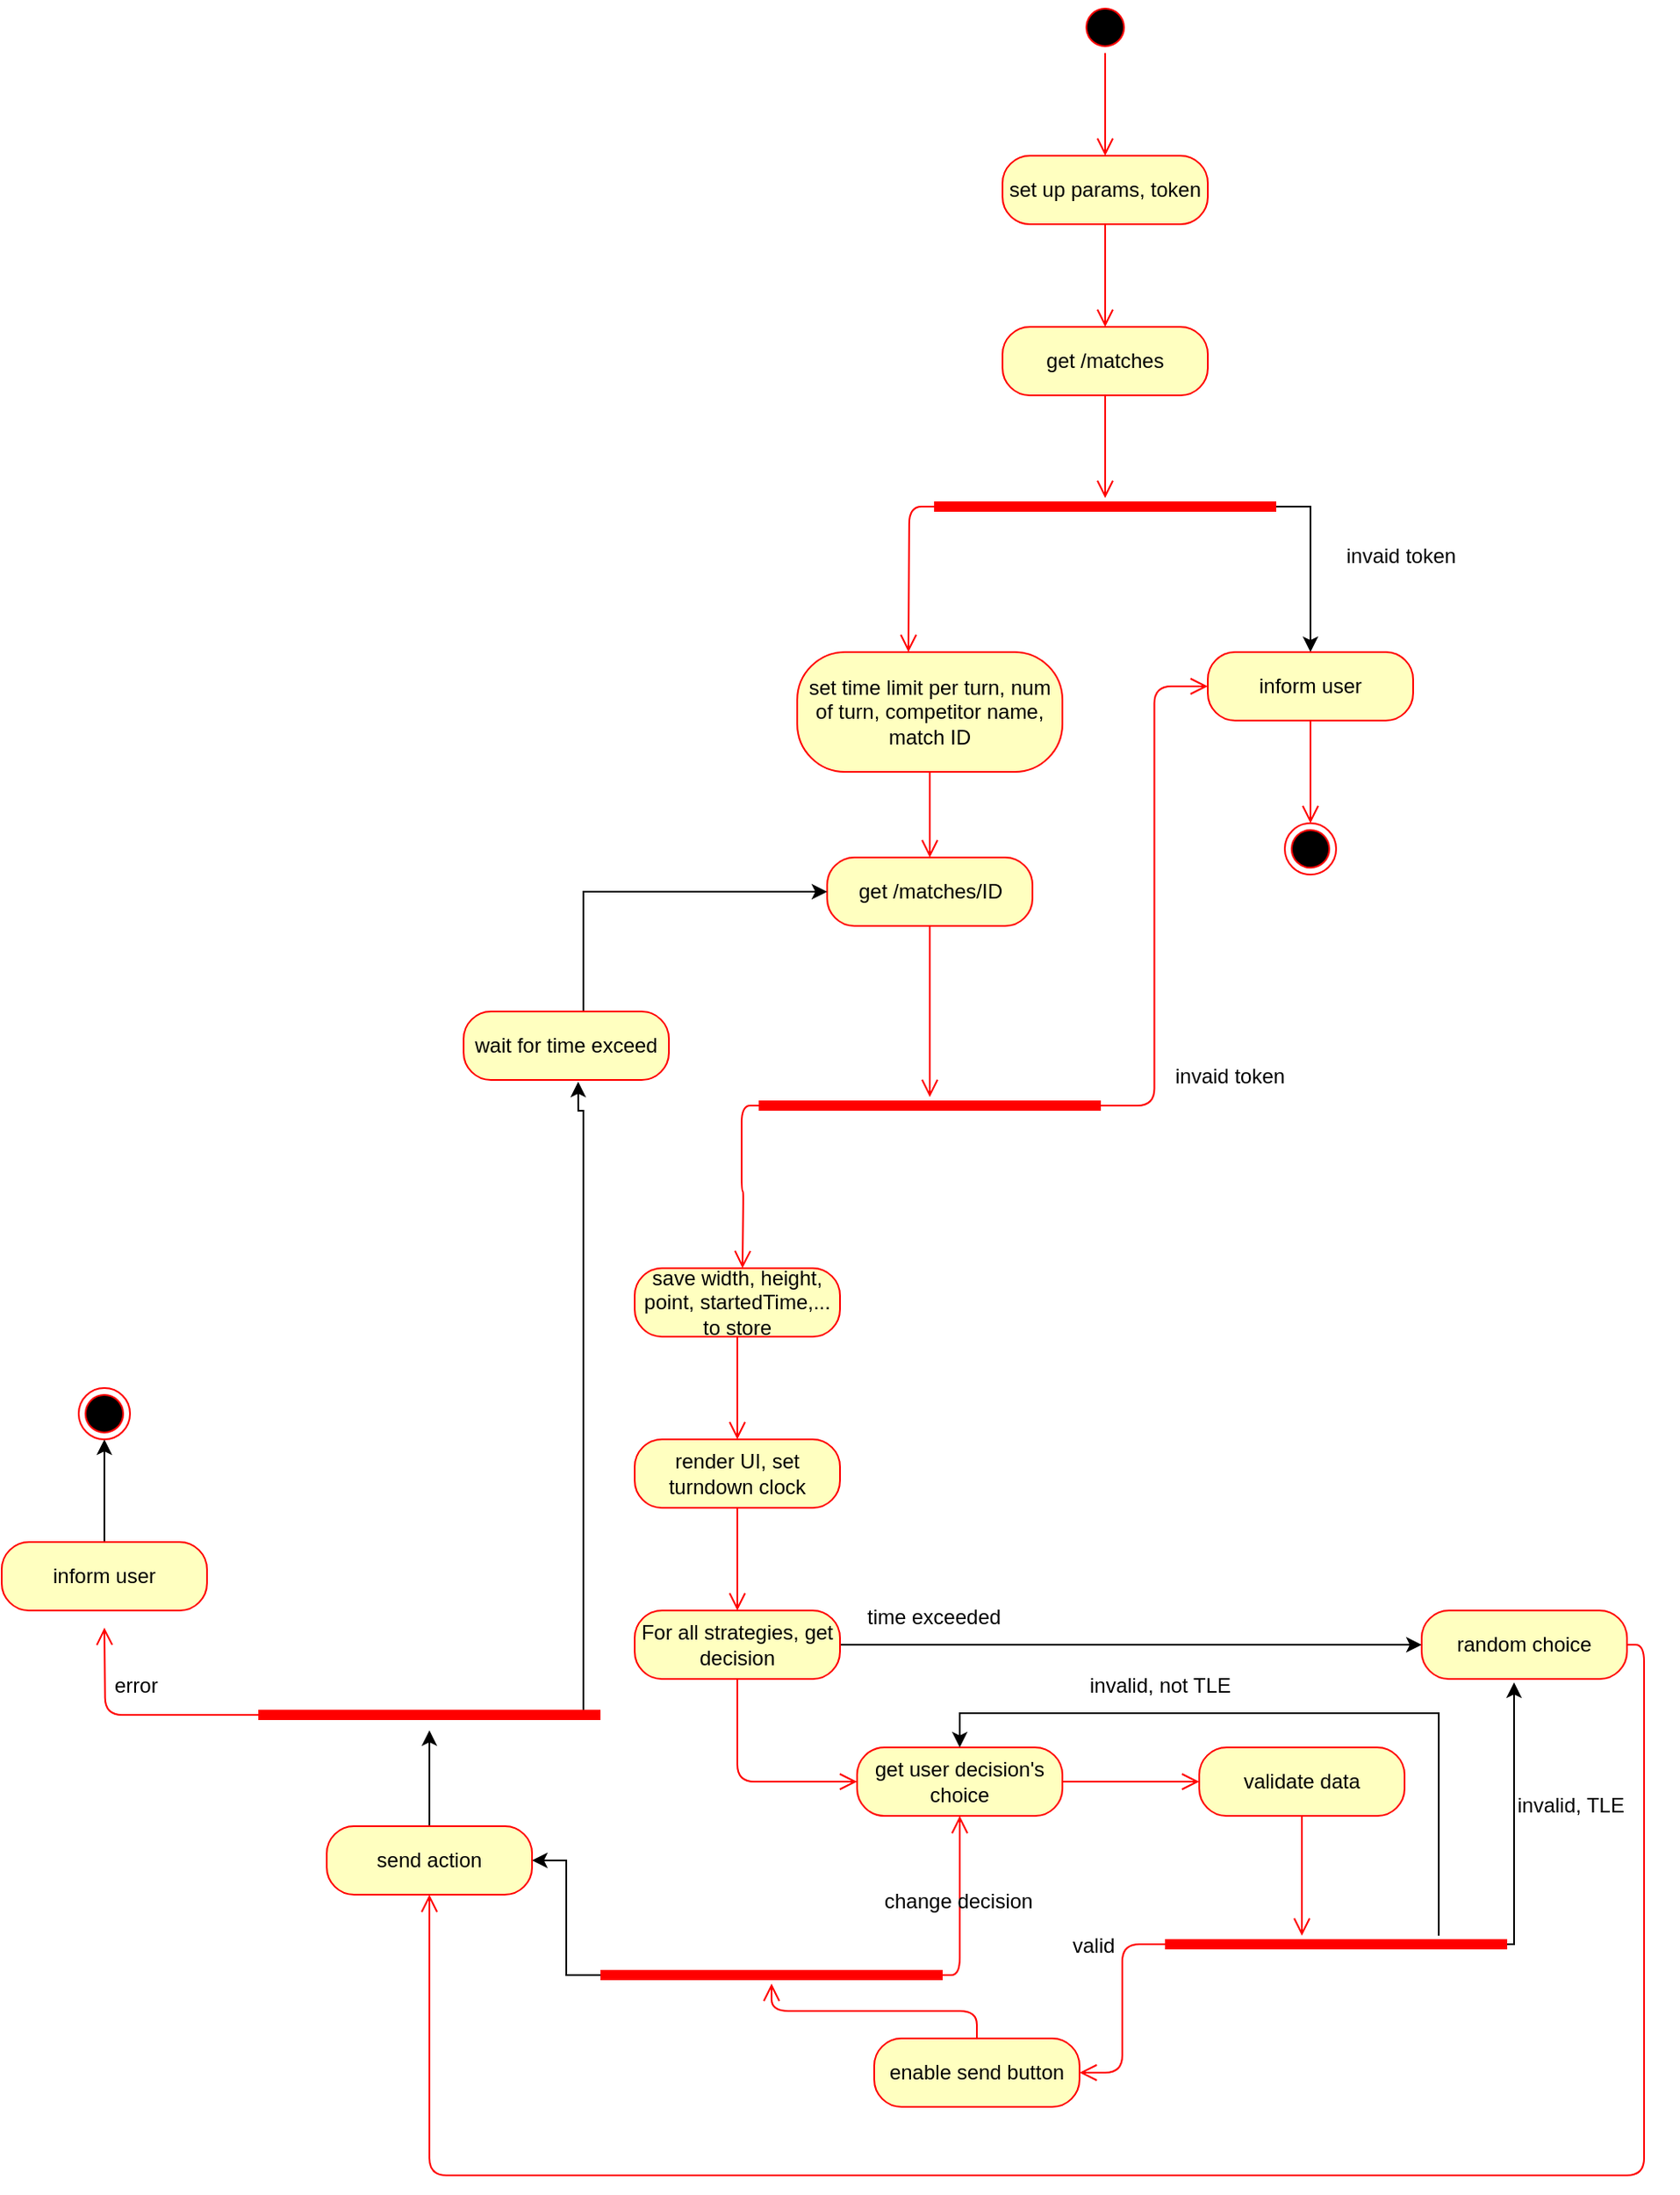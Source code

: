<mxfile version="13.9.8" type="device"><diagram id="Lah3YSah-Pk5quKyP_JM" name="Page-1"><mxGraphModel dx="1718" dy="402" grid="1" gridSize="10" guides="1" tooltips="1" connect="1" arrows="1" fold="1" page="1" pageScale="1" pageWidth="850" pageHeight="1100" math="0" shadow="0"><root><mxCell id="0"/><mxCell id="1" parent="0"/><mxCell id="JR3koRNZtmwjBDcbjt8R-2" value="" style="ellipse;html=1;shape=startState;fillColor=#000000;strokeColor=#ff0000;" vertex="1" parent="1"><mxGeometry x="110" y="10" width="30" height="30" as="geometry"/></mxCell><mxCell id="JR3koRNZtmwjBDcbjt8R-3" value="" style="edgeStyle=orthogonalEdgeStyle;html=1;verticalAlign=bottom;endArrow=open;endSize=8;strokeColor=#ff0000;" edge="1" source="JR3koRNZtmwjBDcbjt8R-2" parent="1"><mxGeometry relative="1" as="geometry"><mxPoint x="125" y="100" as="targetPoint"/></mxGeometry></mxCell><mxCell id="JR3koRNZtmwjBDcbjt8R-4" value="set up params, token" style="rounded=1;whiteSpace=wrap;html=1;arcSize=40;fontColor=#000000;fillColor=#ffffc0;strokeColor=#ff0000;" vertex="1" parent="1"><mxGeometry x="65" y="100" width="120" height="40" as="geometry"/></mxCell><mxCell id="JR3koRNZtmwjBDcbjt8R-5" value="" style="edgeStyle=orthogonalEdgeStyle;html=1;verticalAlign=bottom;endArrow=open;endSize=8;strokeColor=#ff0000;" edge="1" source="JR3koRNZtmwjBDcbjt8R-4" parent="1"><mxGeometry relative="1" as="geometry"><mxPoint x="125" y="200" as="targetPoint"/></mxGeometry></mxCell><mxCell id="JR3koRNZtmwjBDcbjt8R-7" value="get /matches" style="rounded=1;whiteSpace=wrap;html=1;arcSize=40;fontColor=#000000;fillColor=#ffffc0;strokeColor=#ff0000;" vertex="1" parent="1"><mxGeometry x="65" y="200" width="120" height="40" as="geometry"/></mxCell><mxCell id="JR3koRNZtmwjBDcbjt8R-8" value="" style="edgeStyle=orthogonalEdgeStyle;html=1;verticalAlign=bottom;endArrow=open;endSize=8;strokeColor=#ff0000;" edge="1" source="JR3koRNZtmwjBDcbjt8R-7" parent="1"><mxGeometry relative="1" as="geometry"><mxPoint x="125" y="300" as="targetPoint"/></mxGeometry></mxCell><mxCell id="JR3koRNZtmwjBDcbjt8R-15" style="edgeStyle=orthogonalEdgeStyle;rounded=0;orthogonalLoop=1;jettySize=auto;html=1;exitX=1;exitY=0.5;exitDx=0;exitDy=0;exitPerimeter=0;" edge="1" parent="1" source="JR3koRNZtmwjBDcbjt8R-9" target="JR3koRNZtmwjBDcbjt8R-13"><mxGeometry relative="1" as="geometry"/></mxCell><mxCell id="JR3koRNZtmwjBDcbjt8R-9" value="" style="shape=line;html=1;strokeWidth=6;strokeColor=#ff0000;" vertex="1" parent="1"><mxGeometry x="25" y="300" width="200" height="10" as="geometry"/></mxCell><mxCell id="JR3koRNZtmwjBDcbjt8R-10" value="" style="edgeStyle=orthogonalEdgeStyle;html=1;verticalAlign=bottom;endArrow=open;endSize=8;strokeColor=#ff0000;exitX=0;exitY=0.5;exitDx=0;exitDy=0;exitPerimeter=0;" edge="1" source="JR3koRNZtmwjBDcbjt8R-9" parent="1"><mxGeometry relative="1" as="geometry"><mxPoint x="10" y="390" as="targetPoint"/></mxGeometry></mxCell><mxCell id="JR3koRNZtmwjBDcbjt8R-11" value="set time limit per turn, num of turn, competitor name, match ID" style="rounded=1;whiteSpace=wrap;html=1;arcSize=40;fontColor=#000000;fillColor=#ffffc0;strokeColor=#ff0000;" vertex="1" parent="1"><mxGeometry x="-55" y="390" width="155" height="70" as="geometry"/></mxCell><mxCell id="JR3koRNZtmwjBDcbjt8R-12" value="" style="edgeStyle=orthogonalEdgeStyle;html=1;verticalAlign=bottom;endArrow=open;endSize=8;strokeColor=#ff0000;entryX=0.5;entryY=0;entryDx=0;entryDy=0;" edge="1" source="JR3koRNZtmwjBDcbjt8R-11" parent="1" target="JR3koRNZtmwjBDcbjt8R-18"><mxGeometry relative="1" as="geometry"><mxPoint x="5" y="490" as="targetPoint"/></mxGeometry></mxCell><mxCell id="JR3koRNZtmwjBDcbjt8R-13" value="inform user" style="rounded=1;whiteSpace=wrap;html=1;arcSize=40;fontColor=#000000;fillColor=#ffffc0;strokeColor=#ff0000;" vertex="1" parent="1"><mxGeometry x="185" y="390" width="120" height="40" as="geometry"/></mxCell><mxCell id="JR3koRNZtmwjBDcbjt8R-14" value="" style="edgeStyle=orthogonalEdgeStyle;html=1;verticalAlign=bottom;endArrow=open;endSize=8;strokeColor=#ff0000;" edge="1" source="JR3koRNZtmwjBDcbjt8R-13" parent="1"><mxGeometry relative="1" as="geometry"><mxPoint x="245" y="490" as="targetPoint"/></mxGeometry></mxCell><mxCell id="JR3koRNZtmwjBDcbjt8R-16" value="invaid token" style="text;strokeColor=none;fillColor=none;align=left;verticalAlign=top;spacingLeft=4;spacingRight=4;overflow=hidden;rotatable=0;points=[[0,0.5],[1,0.5]];portConstraint=eastwest;" vertex="1" parent="1"><mxGeometry x="260" y="320" width="100" height="26" as="geometry"/></mxCell><mxCell id="JR3koRNZtmwjBDcbjt8R-17" value="" style="ellipse;html=1;shape=endState;fillColor=#000000;strokeColor=#ff0000;" vertex="1" parent="1"><mxGeometry x="230" y="490" width="30" height="30" as="geometry"/></mxCell><mxCell id="JR3koRNZtmwjBDcbjt8R-18" value="get /matches/ID" style="rounded=1;whiteSpace=wrap;html=1;arcSize=40;fontColor=#000000;fillColor=#ffffc0;strokeColor=#ff0000;" vertex="1" parent="1"><mxGeometry x="-37.5" y="510" width="120" height="40" as="geometry"/></mxCell><mxCell id="JR3koRNZtmwjBDcbjt8R-19" value="" style="edgeStyle=orthogonalEdgeStyle;html=1;verticalAlign=bottom;endArrow=open;endSize=8;strokeColor=#ff0000;" edge="1" source="JR3koRNZtmwjBDcbjt8R-18" parent="1" target="JR3koRNZtmwjBDcbjt8R-20"><mxGeometry relative="1" as="geometry"><mxPoint x="20" y="630" as="targetPoint"/></mxGeometry></mxCell><mxCell id="JR3koRNZtmwjBDcbjt8R-20" value="" style="shape=line;html=1;strokeWidth=6;strokeColor=#ff0000;" vertex="1" parent="1"><mxGeometry x="-77.5" y="650" width="200" height="10" as="geometry"/></mxCell><mxCell id="JR3koRNZtmwjBDcbjt8R-21" value="" style="edgeStyle=orthogonalEdgeStyle;html=1;verticalAlign=bottom;endArrow=open;endSize=8;strokeColor=#ff0000;exitX=0;exitY=0.5;exitDx=0;exitDy=0;exitPerimeter=0;" edge="1" source="JR3koRNZtmwjBDcbjt8R-20" parent="1"><mxGeometry relative="1" as="geometry"><mxPoint x="-87" y="750" as="targetPoint"/></mxGeometry></mxCell><mxCell id="JR3koRNZtmwjBDcbjt8R-22" value="" style="edgeStyle=orthogonalEdgeStyle;html=1;verticalAlign=bottom;endArrow=open;endSize=8;strokeColor=#ff0000;exitX=1;exitY=0.5;exitDx=0;exitDy=0;exitPerimeter=0;entryX=0;entryY=0.5;entryDx=0;entryDy=0;" edge="1" parent="1" source="JR3koRNZtmwjBDcbjt8R-20" target="JR3koRNZtmwjBDcbjt8R-13"><mxGeometry relative="1" as="geometry"><mxPoint x="160" y="450" as="targetPoint"/><mxPoint x="32.5" y="670" as="sourcePoint"/></mxGeometry></mxCell><mxCell id="JR3koRNZtmwjBDcbjt8R-23" value="invaid token" style="text;strokeColor=none;fillColor=none;align=left;verticalAlign=top;spacingLeft=4;spacingRight=4;overflow=hidden;rotatable=0;points=[[0,0.5],[1,0.5]];portConstraint=eastwest;" vertex="1" parent="1"><mxGeometry x="160" y="624" width="100" height="26" as="geometry"/></mxCell><mxCell id="JR3koRNZtmwjBDcbjt8R-24" value="save width, height, point, startedTime,... to store" style="rounded=1;whiteSpace=wrap;html=1;arcSize=40;fontColor=#000000;fillColor=#ffffc0;strokeColor=#ff0000;" vertex="1" parent="1"><mxGeometry x="-150" y="750" width="120" height="40" as="geometry"/></mxCell><mxCell id="JR3koRNZtmwjBDcbjt8R-25" value="" style="edgeStyle=orthogonalEdgeStyle;html=1;verticalAlign=bottom;endArrow=open;endSize=8;strokeColor=#ff0000;" edge="1" source="JR3koRNZtmwjBDcbjt8R-24" parent="1"><mxGeometry relative="1" as="geometry"><mxPoint x="-90" y="850" as="targetPoint"/></mxGeometry></mxCell><mxCell id="JR3koRNZtmwjBDcbjt8R-26" value="render UI, set turndown clock" style="rounded=1;whiteSpace=wrap;html=1;arcSize=40;fontColor=#000000;fillColor=#ffffc0;strokeColor=#ff0000;" vertex="1" parent="1"><mxGeometry x="-150" y="850" width="120" height="40" as="geometry"/></mxCell><mxCell id="JR3koRNZtmwjBDcbjt8R-27" value="" style="edgeStyle=orthogonalEdgeStyle;html=1;verticalAlign=bottom;endArrow=open;endSize=8;strokeColor=#ff0000;" edge="1" source="JR3koRNZtmwjBDcbjt8R-26" parent="1"><mxGeometry relative="1" as="geometry"><mxPoint x="-90" y="950" as="targetPoint"/></mxGeometry></mxCell><mxCell id="JR3koRNZtmwjBDcbjt8R-44" style="edgeStyle=orthogonalEdgeStyle;rounded=0;orthogonalLoop=1;jettySize=auto;html=1;" edge="1" parent="1" source="JR3koRNZtmwjBDcbjt8R-28" target="JR3koRNZtmwjBDcbjt8R-42"><mxGeometry relative="1" as="geometry"/></mxCell><mxCell id="JR3koRNZtmwjBDcbjt8R-28" value="For all strategies, get decision" style="rounded=1;whiteSpace=wrap;html=1;arcSize=40;fontColor=#000000;fillColor=#ffffc0;strokeColor=#ff0000;" vertex="1" parent="1"><mxGeometry x="-150" y="950" width="120" height="40" as="geometry"/></mxCell><mxCell id="JR3koRNZtmwjBDcbjt8R-29" value="" style="edgeStyle=orthogonalEdgeStyle;html=1;verticalAlign=bottom;endArrow=open;endSize=8;strokeColor=#ff0000;entryX=0;entryY=0.5;entryDx=0;entryDy=0;" edge="1" source="JR3koRNZtmwjBDcbjt8R-28" parent="1" target="JR3koRNZtmwjBDcbjt8R-30"><mxGeometry relative="1" as="geometry"><mxPoint x="-90" y="1050" as="targetPoint"/><Array as="points"><mxPoint x="-90" y="1050"/></Array></mxGeometry></mxCell><mxCell id="JR3koRNZtmwjBDcbjt8R-30" value="get user decision's choice" style="rounded=1;whiteSpace=wrap;html=1;arcSize=40;fontColor=#000000;fillColor=#ffffc0;strokeColor=#ff0000;" vertex="1" parent="1"><mxGeometry x="-20" y="1030" width="120" height="40" as="geometry"/></mxCell><mxCell id="JR3koRNZtmwjBDcbjt8R-31" value="" style="edgeStyle=orthogonalEdgeStyle;html=1;verticalAlign=bottom;endArrow=open;endSize=8;strokeColor=#ff0000;exitX=1;exitY=0.5;exitDx=0;exitDy=0;" edge="1" source="JR3koRNZtmwjBDcbjt8R-30" parent="1"><mxGeometry relative="1" as="geometry"><mxPoint x="180" y="1050" as="targetPoint"/></mxGeometry></mxCell><mxCell id="JR3koRNZtmwjBDcbjt8R-33" value="validate data" style="rounded=1;whiteSpace=wrap;html=1;arcSize=40;fontColor=#000000;fillColor=#ffffc0;strokeColor=#ff0000;" vertex="1" parent="1"><mxGeometry x="180" y="1030" width="120" height="40" as="geometry"/></mxCell><mxCell id="JR3koRNZtmwjBDcbjt8R-34" value="" style="edgeStyle=orthogonalEdgeStyle;html=1;verticalAlign=bottom;endArrow=open;endSize=8;strokeColor=#ff0000;exitX=0.5;exitY=1;exitDx=0;exitDy=0;" edge="1" source="JR3koRNZtmwjBDcbjt8R-33" parent="1"><mxGeometry relative="1" as="geometry"><mxPoint x="240" y="1140" as="targetPoint"/></mxGeometry></mxCell><mxCell id="JR3koRNZtmwjBDcbjt8R-46" style="edgeStyle=orthogonalEdgeStyle;rounded=0;orthogonalLoop=1;jettySize=auto;html=1;entryX=0.45;entryY=1.05;entryDx=0;entryDy=0;entryPerimeter=0;exitX=1;exitY=0.5;exitDx=0;exitDy=0;exitPerimeter=0;" edge="1" parent="1" source="JR3koRNZtmwjBDcbjt8R-35" target="JR3koRNZtmwjBDcbjt8R-42"><mxGeometry relative="1" as="geometry"><Array as="points"><mxPoint x="364" y="1145"/></Array></mxGeometry></mxCell><mxCell id="JR3koRNZtmwjBDcbjt8R-47" style="edgeStyle=orthogonalEdgeStyle;rounded=0;orthogonalLoop=1;jettySize=auto;html=1;entryX=0.5;entryY=0;entryDx=0;entryDy=0;" edge="1" parent="1" source="JR3koRNZtmwjBDcbjt8R-35" target="JR3koRNZtmwjBDcbjt8R-30"><mxGeometry relative="1" as="geometry"><Array as="points"><mxPoint x="320" y="1010"/><mxPoint x="40" y="1010"/></Array></mxGeometry></mxCell><mxCell id="JR3koRNZtmwjBDcbjt8R-35" value="" style="shape=line;html=1;strokeWidth=6;strokeColor=#ff0000;" vertex="1" parent="1"><mxGeometry x="160" y="1140" width="200" height="10" as="geometry"/></mxCell><mxCell id="JR3koRNZtmwjBDcbjt8R-36" value="" style="edgeStyle=orthogonalEdgeStyle;html=1;verticalAlign=bottom;endArrow=open;endSize=8;strokeColor=#ff0000;exitX=0;exitY=0.5;exitDx=0;exitDy=0;exitPerimeter=0;entryX=1;entryY=0.5;entryDx=0;entryDy=0;" edge="1" source="JR3koRNZtmwjBDcbjt8R-35" parent="1" target="JR3koRNZtmwjBDcbjt8R-38"><mxGeometry relative="1" as="geometry"><mxPoint x="130" y="890" as="targetPoint"/></mxGeometry></mxCell><mxCell id="JR3koRNZtmwjBDcbjt8R-37" value="valid" style="text;strokeColor=none;fillColor=none;align=left;verticalAlign=top;spacingLeft=4;spacingRight=4;overflow=hidden;rotatable=0;points=[[0,0.5],[1,0.5]];portConstraint=eastwest;" vertex="1" parent="1"><mxGeometry x="100" y="1132" width="100" height="26" as="geometry"/></mxCell><mxCell id="JR3koRNZtmwjBDcbjt8R-38" value="enable send button" style="rounded=1;whiteSpace=wrap;html=1;arcSize=40;fontColor=#000000;fillColor=#ffffc0;strokeColor=#ff0000;" vertex="1" parent="1"><mxGeometry x="-10" y="1200" width="120" height="40" as="geometry"/></mxCell><mxCell id="JR3koRNZtmwjBDcbjt8R-39" value="" style="edgeStyle=orthogonalEdgeStyle;html=1;verticalAlign=bottom;endArrow=open;endSize=8;strokeColor=#ff0000;" edge="1" source="JR3koRNZtmwjBDcbjt8R-38" parent="1" target="JR3koRNZtmwjBDcbjt8R-50"><mxGeometry relative="1" as="geometry"><mxPoint x="-70" y="1300" as="targetPoint"/></mxGeometry></mxCell><mxCell id="JR3koRNZtmwjBDcbjt8R-42" value="random choice" style="rounded=1;whiteSpace=wrap;html=1;arcSize=40;fontColor=#000000;fillColor=#ffffc0;strokeColor=#ff0000;" vertex="1" parent="1"><mxGeometry x="310" y="950" width="120" height="40" as="geometry"/></mxCell><mxCell id="JR3koRNZtmwjBDcbjt8R-43" value="" style="edgeStyle=orthogonalEdgeStyle;html=1;verticalAlign=bottom;endArrow=open;endSize=8;strokeColor=#ff0000;exitX=1;exitY=0.5;exitDx=0;exitDy=0;entryX=0.5;entryY=1;entryDx=0;entryDy=0;" edge="1" source="JR3koRNZtmwjBDcbjt8R-42" parent="1" target="JR3koRNZtmwjBDcbjt8R-53"><mxGeometry relative="1" as="geometry"><mxPoint x="410" y="1220" as="targetPoint"/><Array as="points"><mxPoint x="440" y="970"/><mxPoint x="440" y="1280"/><mxPoint x="-270" y="1280"/></Array></mxGeometry></mxCell><mxCell id="JR3koRNZtmwjBDcbjt8R-45" value="time exceeded" style="text;strokeColor=none;fillColor=none;align=left;verticalAlign=top;spacingLeft=4;spacingRight=4;overflow=hidden;rotatable=0;points=[[0,0.5],[1,0.5]];portConstraint=eastwest;" vertex="1" parent="1"><mxGeometry x="-20" y="940" width="100" height="26" as="geometry"/></mxCell><mxCell id="JR3koRNZtmwjBDcbjt8R-48" value="invalid, TLE" style="text;strokeColor=none;fillColor=none;align=left;verticalAlign=top;spacingLeft=4;spacingRight=4;overflow=hidden;rotatable=0;points=[[0,0.5],[1,0.5]];portConstraint=eastwest;" vertex="1" parent="1"><mxGeometry x="360" y="1050" width="100" height="26" as="geometry"/></mxCell><mxCell id="JR3koRNZtmwjBDcbjt8R-49" value="invalid, not TLE" style="text;strokeColor=none;fillColor=none;align=left;verticalAlign=top;spacingLeft=4;spacingRight=4;overflow=hidden;rotatable=0;points=[[0,0.5],[1,0.5]];portConstraint=eastwest;" vertex="1" parent="1"><mxGeometry x="110" y="980" width="100" height="26" as="geometry"/></mxCell><mxCell id="JR3koRNZtmwjBDcbjt8R-56" style="edgeStyle=orthogonalEdgeStyle;rounded=0;orthogonalLoop=1;jettySize=auto;html=1;entryX=1;entryY=0.5;entryDx=0;entryDy=0;" edge="1" parent="1" source="JR3koRNZtmwjBDcbjt8R-50" target="JR3koRNZtmwjBDcbjt8R-53"><mxGeometry relative="1" as="geometry"/></mxCell><mxCell id="JR3koRNZtmwjBDcbjt8R-50" value="" style="shape=line;html=1;strokeWidth=6;strokeColor=#ff0000;" vertex="1" parent="1"><mxGeometry x="-170" y="1158" width="200" height="10" as="geometry"/></mxCell><mxCell id="JR3koRNZtmwjBDcbjt8R-51" value="" style="edgeStyle=orthogonalEdgeStyle;html=1;verticalAlign=bottom;endArrow=open;endSize=8;strokeColor=#ff0000;entryX=0.5;entryY=1;entryDx=0;entryDy=0;exitX=1;exitY=0.5;exitDx=0;exitDy=0;exitPerimeter=0;" edge="1" source="JR3koRNZtmwjBDcbjt8R-50" parent="1" target="JR3koRNZtmwjBDcbjt8R-30"><mxGeometry relative="1" as="geometry"><mxPoint x="30" y="1100" as="targetPoint"/></mxGeometry></mxCell><mxCell id="JR3koRNZtmwjBDcbjt8R-52" value="change decision" style="text;strokeColor=none;fillColor=none;align=left;verticalAlign=top;spacingLeft=4;spacingRight=4;overflow=hidden;rotatable=0;points=[[0,0.5],[1,0.5]];portConstraint=eastwest;" vertex="1" parent="1"><mxGeometry x="-10" y="1106" width="100" height="26" as="geometry"/></mxCell><mxCell id="JR3koRNZtmwjBDcbjt8R-54" style="edgeStyle=orthogonalEdgeStyle;rounded=0;orthogonalLoop=1;jettySize=auto;html=1;" edge="1" parent="1" source="JR3koRNZtmwjBDcbjt8R-53"><mxGeometry relative="1" as="geometry"><mxPoint x="-270" y="1020" as="targetPoint"/></mxGeometry></mxCell><mxCell id="JR3koRNZtmwjBDcbjt8R-53" value="send action" style="rounded=1;whiteSpace=wrap;html=1;arcSize=40;fontColor=#000000;fillColor=#ffffc0;strokeColor=#ff0000;" vertex="1" parent="1"><mxGeometry x="-330" y="1076" width="120" height="40" as="geometry"/></mxCell><mxCell id="JR3koRNZtmwjBDcbjt8R-63" style="edgeStyle=orthogonalEdgeStyle;rounded=0;orthogonalLoop=1;jettySize=auto;html=1;exitX=1;exitY=0.5;exitDx=0;exitDy=0;exitPerimeter=0;entryX=0.558;entryY=1.025;entryDx=0;entryDy=0;entryPerimeter=0;" edge="1" parent="1" source="JR3koRNZtmwjBDcbjt8R-57" target="JR3koRNZtmwjBDcbjt8R-64"><mxGeometry relative="1" as="geometry"><mxPoint x="-180" y="870" as="targetPoint"/><Array as="points"><mxPoint x="-180" y="1011"/><mxPoint x="-180" y="658"/></Array></mxGeometry></mxCell><mxCell id="JR3koRNZtmwjBDcbjt8R-57" value="" style="shape=line;html=1;strokeWidth=6;strokeColor=#ff0000;" vertex="1" parent="1"><mxGeometry x="-370" y="1006" width="200" height="10" as="geometry"/></mxCell><mxCell id="JR3koRNZtmwjBDcbjt8R-58" value="" style="edgeStyle=orthogonalEdgeStyle;html=1;verticalAlign=bottom;endArrow=open;endSize=8;strokeColor=#ff0000;exitX=0;exitY=0.5;exitDx=0;exitDy=0;exitPerimeter=0;" edge="1" source="JR3koRNZtmwjBDcbjt8R-57" parent="1"><mxGeometry relative="1" as="geometry"><mxPoint x="-460" y="960" as="targetPoint"/></mxGeometry></mxCell><mxCell id="JR3koRNZtmwjBDcbjt8R-59" value="error" style="text;strokeColor=none;fillColor=none;align=left;verticalAlign=top;spacingLeft=4;spacingRight=4;overflow=hidden;rotatable=0;points=[[0,0.5],[1,0.5]];portConstraint=eastwest;" vertex="1" parent="1"><mxGeometry x="-460" y="980" width="100" height="26" as="geometry"/></mxCell><mxCell id="JR3koRNZtmwjBDcbjt8R-62" style="edgeStyle=orthogonalEdgeStyle;rounded=0;orthogonalLoop=1;jettySize=auto;html=1;entryX=0.5;entryY=1;entryDx=0;entryDy=0;" edge="1" parent="1" source="JR3koRNZtmwjBDcbjt8R-60" target="JR3koRNZtmwjBDcbjt8R-61"><mxGeometry relative="1" as="geometry"/></mxCell><mxCell id="JR3koRNZtmwjBDcbjt8R-60" value="inform user" style="rounded=1;whiteSpace=wrap;html=1;arcSize=40;fontColor=#000000;fillColor=#ffffc0;strokeColor=#ff0000;" vertex="1" parent="1"><mxGeometry x="-520" y="910" width="120" height="40" as="geometry"/></mxCell><mxCell id="JR3koRNZtmwjBDcbjt8R-61" value="" style="ellipse;html=1;shape=endState;fillColor=#000000;strokeColor=#ff0000;" vertex="1" parent="1"><mxGeometry x="-475" y="820" width="30" height="30" as="geometry"/></mxCell><mxCell id="JR3koRNZtmwjBDcbjt8R-65" style="edgeStyle=orthogonalEdgeStyle;rounded=0;orthogonalLoop=1;jettySize=auto;html=1;entryX=0;entryY=0.5;entryDx=0;entryDy=0;" edge="1" parent="1" source="JR3koRNZtmwjBDcbjt8R-64" target="JR3koRNZtmwjBDcbjt8R-18"><mxGeometry relative="1" as="geometry"><Array as="points"><mxPoint x="-180" y="530"/></Array></mxGeometry></mxCell><mxCell id="JR3koRNZtmwjBDcbjt8R-64" value="wait for time exceed" style="rounded=1;whiteSpace=wrap;html=1;arcSize=40;fontColor=#000000;fillColor=#ffffc0;strokeColor=#ff0000;" vertex="1" parent="1"><mxGeometry x="-250" y="600" width="120" height="40" as="geometry"/></mxCell></root></mxGraphModel></diagram></mxfile>